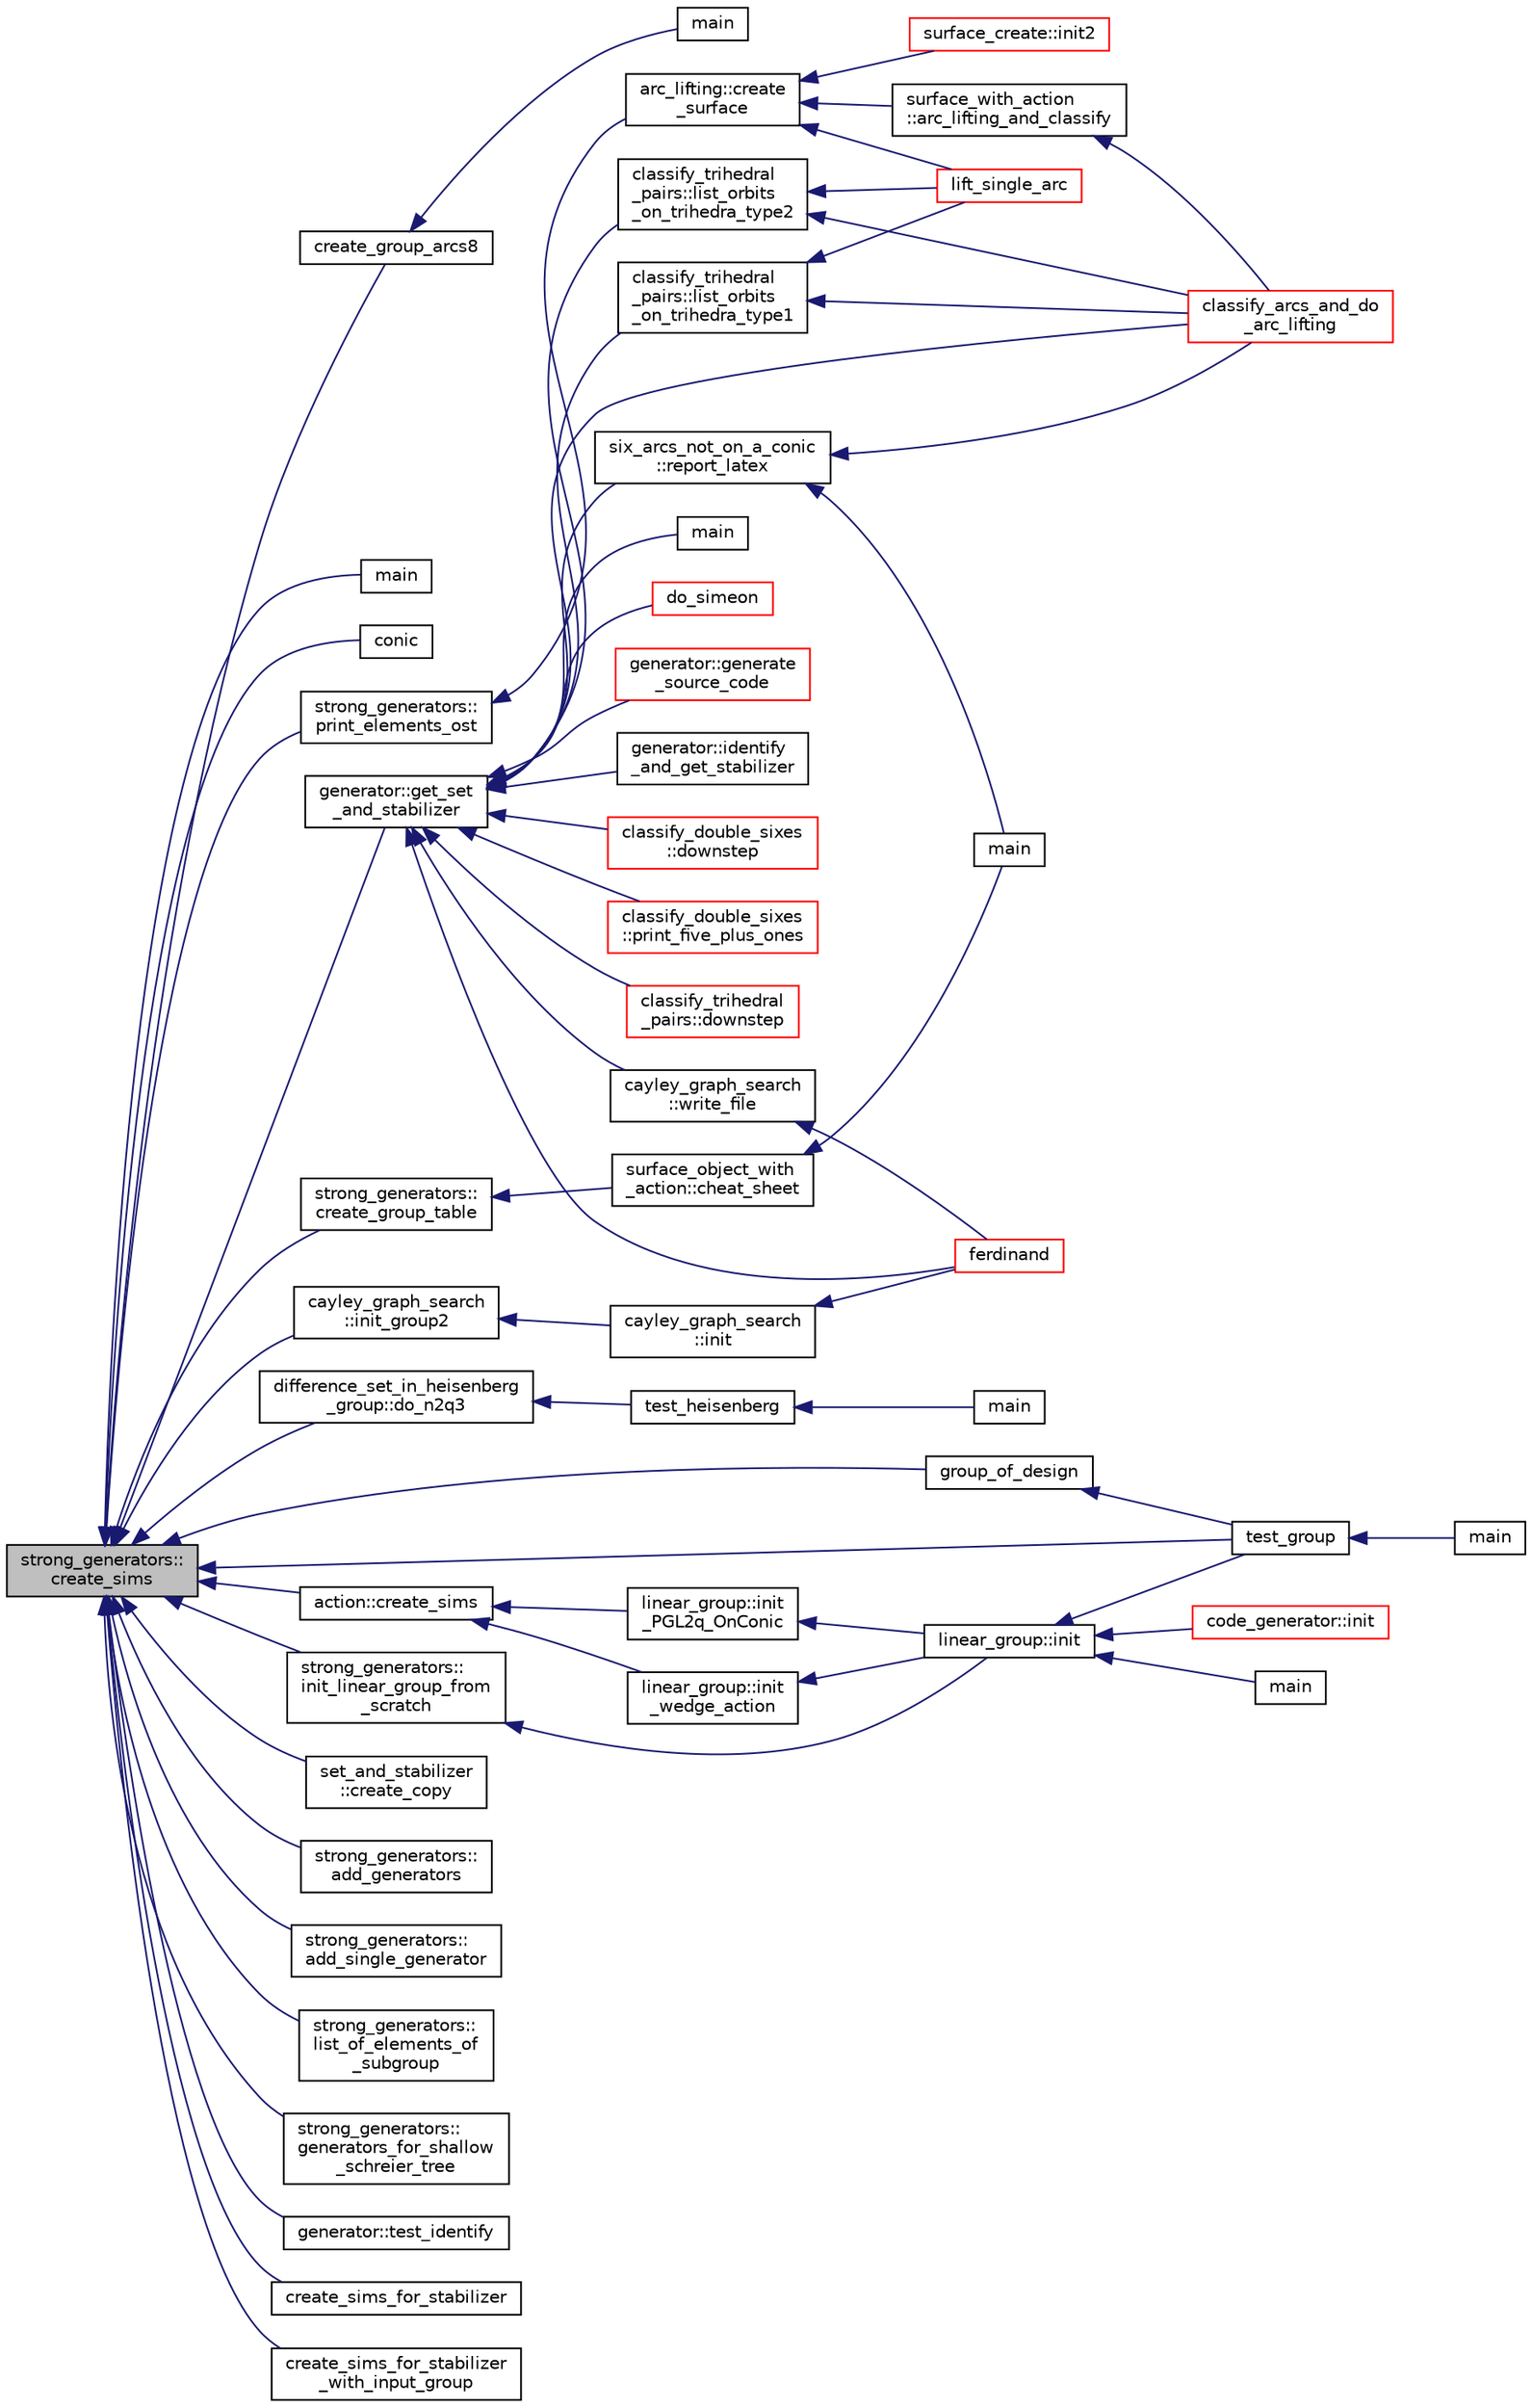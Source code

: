 digraph "strong_generators::create_sims"
{
  edge [fontname="Helvetica",fontsize="10",labelfontname="Helvetica",labelfontsize="10"];
  node [fontname="Helvetica",fontsize="10",shape=record];
  rankdir="LR";
  Node379 [label="strong_generators::\lcreate_sims",height=0.2,width=0.4,color="black", fillcolor="grey75", style="filled", fontcolor="black"];
  Node379 -> Node380 [dir="back",color="midnightblue",fontsize="10",style="solid",fontname="Helvetica"];
  Node380 [label="create_group_arcs8",height=0.2,width=0.4,color="black", fillcolor="white", style="filled",URL="$d1/d9e/create__group_8_c.html#a9928eebe07667a19d9ac9409e0c9702c"];
  Node380 -> Node381 [dir="back",color="midnightblue",fontsize="10",style="solid",fontname="Helvetica"];
  Node381 [label="main",height=0.2,width=0.4,color="black", fillcolor="white", style="filled",URL="$d1/d9e/create__group_8_c.html#a217dbf8b442f20279ea00b898af96f52"];
  Node379 -> Node382 [dir="back",color="midnightblue",fontsize="10",style="solid",fontname="Helvetica"];
  Node382 [label="main",height=0.2,width=0.4,color="black", fillcolor="white", style="filled",URL="$db/d67/test__hyperoval_8_c.html#a3c04138a5bfe5d72780bb7e82a18e627"];
  Node379 -> Node383 [dir="back",color="midnightblue",fontsize="10",style="solid",fontname="Helvetica"];
  Node383 [label="conic",height=0.2,width=0.4,color="black", fillcolor="white", style="filled",URL="$d4/de8/conic_8_c.html#a96def9474b981a9d5831a9b48d85d652"];
  Node379 -> Node384 [dir="back",color="midnightblue",fontsize="10",style="solid",fontname="Helvetica"];
  Node384 [label="cayley_graph_search\l::init_group2",height=0.2,width=0.4,color="black", fillcolor="white", style="filled",URL="$de/dae/classcayley__graph__search.html#ac765646a4795740d7ac0a9407bf35f32"];
  Node384 -> Node385 [dir="back",color="midnightblue",fontsize="10",style="solid",fontname="Helvetica"];
  Node385 [label="cayley_graph_search\l::init",height=0.2,width=0.4,color="black", fillcolor="white", style="filled",URL="$de/dae/classcayley__graph__search.html#add9c6434abeaebac4a07bc03cb21672d"];
  Node385 -> Node386 [dir="back",color="midnightblue",fontsize="10",style="solid",fontname="Helvetica"];
  Node386 [label="ferdinand",height=0.2,width=0.4,color="red", fillcolor="white", style="filled",URL="$da/df3/ferdinand_8_c.html#a322b57727d23cf5a0932f11c30ea18d9"];
  Node379 -> Node388 [dir="back",color="midnightblue",fontsize="10",style="solid",fontname="Helvetica"];
  Node388 [label="difference_set_in_heisenberg\l_group::do_n2q3",height=0.2,width=0.4,color="black", fillcolor="white", style="filled",URL="$de/d8a/classdifference__set__in__heisenberg__group.html#aca82ff116dd5d17cfbb311e809b6d023"];
  Node388 -> Node389 [dir="back",color="midnightblue",fontsize="10",style="solid",fontname="Helvetica"];
  Node389 [label="test_heisenberg",height=0.2,width=0.4,color="black", fillcolor="white", style="filled",URL="$d7/db9/tao_8_c.html#a87d0c5c3b1f228ddbc4f326d3b662c24"];
  Node389 -> Node390 [dir="back",color="midnightblue",fontsize="10",style="solid",fontname="Helvetica"];
  Node390 [label="main",height=0.2,width=0.4,color="black", fillcolor="white", style="filled",URL="$d7/db9/tao_8_c.html#a3c04138a5bfe5d72780bb7e82a18e627"];
  Node379 -> Node391 [dir="back",color="midnightblue",fontsize="10",style="solid",fontname="Helvetica"];
  Node391 [label="test_group",height=0.2,width=0.4,color="black", fillcolor="white", style="filled",URL="$d8/d03/analyze__q__designs_8_c.html#ad03444358d0b46e7aa4d88a806b44925"];
  Node391 -> Node392 [dir="back",color="midnightblue",fontsize="10",style="solid",fontname="Helvetica"];
  Node392 [label="main",height=0.2,width=0.4,color="black", fillcolor="white", style="filled",URL="$d8/d03/analyze__q__designs_8_c.html#a217dbf8b442f20279ea00b898af96f52"];
  Node379 -> Node393 [dir="back",color="midnightblue",fontsize="10",style="solid",fontname="Helvetica"];
  Node393 [label="group_of_design",height=0.2,width=0.4,color="black", fillcolor="white", style="filled",URL="$d8/d03/analyze__q__designs_8_c.html#a56bc4112debc1d923d24db2bdc86374a"];
  Node393 -> Node391 [dir="back",color="midnightblue",fontsize="10",style="solid",fontname="Helvetica"];
  Node379 -> Node394 [dir="back",color="midnightblue",fontsize="10",style="solid",fontname="Helvetica"];
  Node394 [label="set_and_stabilizer\l::create_copy",height=0.2,width=0.4,color="black", fillcolor="white", style="filled",URL="$de/df6/classset__and__stabilizer.html#a18a850b9c8a562a79f78a8bed6357acc"];
  Node379 -> Node395 [dir="back",color="midnightblue",fontsize="10",style="solid",fontname="Helvetica"];
  Node395 [label="action::create_sims",height=0.2,width=0.4,color="black", fillcolor="white", style="filled",URL="$d2/d86/classaction.html#aabdb8aa15327fc527589f38d85102914"];
  Node395 -> Node396 [dir="back",color="midnightblue",fontsize="10",style="solid",fontname="Helvetica"];
  Node396 [label="linear_group::init\l_PGL2q_OnConic",height=0.2,width=0.4,color="black", fillcolor="white", style="filled",URL="$df/d5a/classlinear__group.html#a84c4d6e1849da4c6f8f096a1af2a8270"];
  Node396 -> Node397 [dir="back",color="midnightblue",fontsize="10",style="solid",fontname="Helvetica"];
  Node397 [label="linear_group::init",height=0.2,width=0.4,color="black", fillcolor="white", style="filled",URL="$df/d5a/classlinear__group.html#a8119aa9b882192ab422b12614b259f28"];
  Node397 -> Node398 [dir="back",color="midnightblue",fontsize="10",style="solid",fontname="Helvetica"];
  Node398 [label="code_generator::init",height=0.2,width=0.4,color="red", fillcolor="white", style="filled",URL="$db/d37/classcode__generator.html#acfaa1e8badf6f30255203f499b130af8"];
  Node397 -> Node391 [dir="back",color="midnightblue",fontsize="10",style="solid",fontname="Helvetica"];
  Node397 -> Node400 [dir="back",color="midnightblue",fontsize="10",style="solid",fontname="Helvetica"];
  Node400 [label="main",height=0.2,width=0.4,color="black", fillcolor="white", style="filled",URL="$da/dd5/subspace__orbits__main_8_c.html#a217dbf8b442f20279ea00b898af96f52"];
  Node395 -> Node401 [dir="back",color="midnightblue",fontsize="10",style="solid",fontname="Helvetica"];
  Node401 [label="linear_group::init\l_wedge_action",height=0.2,width=0.4,color="black", fillcolor="white", style="filled",URL="$df/d5a/classlinear__group.html#a16a8a2a5fdc535f2263210ca7943119e"];
  Node401 -> Node397 [dir="back",color="midnightblue",fontsize="10",style="solid",fontname="Helvetica"];
  Node379 -> Node402 [dir="back",color="midnightblue",fontsize="10",style="solid",fontname="Helvetica"];
  Node402 [label="strong_generators::\ladd_generators",height=0.2,width=0.4,color="black", fillcolor="white", style="filled",URL="$dc/d09/classstrong__generators.html#a75299be04feeb9809ebc0bc9c809410e"];
  Node379 -> Node403 [dir="back",color="midnightblue",fontsize="10",style="solid",fontname="Helvetica"];
  Node403 [label="strong_generators::\ladd_single_generator",height=0.2,width=0.4,color="black", fillcolor="white", style="filled",URL="$dc/d09/classstrong__generators.html#a962faa508bd0743eca2be812957df7cc"];
  Node379 -> Node404 [dir="back",color="midnightblue",fontsize="10",style="solid",fontname="Helvetica"];
  Node404 [label="strong_generators::\lprint_elements_ost",height=0.2,width=0.4,color="black", fillcolor="white", style="filled",URL="$dc/d09/classstrong__generators.html#a592bfe2b3b7acdca7afa13f0777bef37"];
  Node404 -> Node405 [dir="back",color="midnightblue",fontsize="10",style="solid",fontname="Helvetica"];
  Node405 [label="arc_lifting::create\l_surface",height=0.2,width=0.4,color="black", fillcolor="white", style="filled",URL="$dc/db7/classarc__lifting.html#a2b1fd46281de9ff3fef00fc122d39b2b"];
  Node405 -> Node406 [dir="back",color="midnightblue",fontsize="10",style="solid",fontname="Helvetica"];
  Node406 [label="lift_single_arc",height=0.2,width=0.4,color="red", fillcolor="white", style="filled",URL="$d6/dc3/arc__lifting__main_8_c.html#a0bdc148f70112959722a40cf9758d54b"];
  Node405 -> Node408 [dir="back",color="midnightblue",fontsize="10",style="solid",fontname="Helvetica"];
  Node408 [label="surface_create::init2",height=0.2,width=0.4,color="red", fillcolor="white", style="filled",URL="$de/da4/classsurface__create.html#a0d600640f7dd62d5a6c36443effdab59"];
  Node405 -> Node412 [dir="back",color="midnightblue",fontsize="10",style="solid",fontname="Helvetica"];
  Node412 [label="surface_with_action\l::arc_lifting_and_classify",height=0.2,width=0.4,color="black", fillcolor="white", style="filled",URL="$d8/df9/classsurface__with__action.html#a62a3948f830c59e09ef94937650a07a4"];
  Node412 -> Node413 [dir="back",color="midnightblue",fontsize="10",style="solid",fontname="Helvetica"];
  Node413 [label="classify_arcs_and_do\l_arc_lifting",height=0.2,width=0.4,color="red", fillcolor="white", style="filled",URL="$d6/dc3/arc__lifting__main_8_c.html#afdd7be16f16b8c71e9a72fe5f6a0b59c"];
  Node379 -> Node414 [dir="back",color="midnightblue",fontsize="10",style="solid",fontname="Helvetica"];
  Node414 [label="strong_generators::\lcreate_group_table",height=0.2,width=0.4,color="black", fillcolor="white", style="filled",URL="$dc/d09/classstrong__generators.html#a71a070c14d4a951cbf7de836e5d8d1be"];
  Node414 -> Node415 [dir="back",color="midnightblue",fontsize="10",style="solid",fontname="Helvetica"];
  Node415 [label="surface_object_with\l_action::cheat_sheet",height=0.2,width=0.4,color="black", fillcolor="white", style="filled",URL="$db/d28/classsurface__object__with__action.html#a13371a6bb26f27759adcc0f7292b12d2"];
  Node415 -> Node411 [dir="back",color="midnightblue",fontsize="10",style="solid",fontname="Helvetica"];
  Node411 [label="main",height=0.2,width=0.4,color="black", fillcolor="white", style="filled",URL="$d2/dfa/create__surface__main_8_c.html#a217dbf8b442f20279ea00b898af96f52"];
  Node379 -> Node416 [dir="back",color="midnightblue",fontsize="10",style="solid",fontname="Helvetica"];
  Node416 [label="strong_generators::\llist_of_elements_of\l_subgroup",height=0.2,width=0.4,color="black", fillcolor="white", style="filled",URL="$dc/d09/classstrong__generators.html#a9b584457f4dcbd964a4603ee219cc771"];
  Node379 -> Node417 [dir="back",color="midnightblue",fontsize="10",style="solid",fontname="Helvetica"];
  Node417 [label="strong_generators::\lgenerators_for_shallow\l_schreier_tree",height=0.2,width=0.4,color="black", fillcolor="white", style="filled",URL="$dc/d09/classstrong__generators.html#a5d093b23261ef710325614ad5c497dbc"];
  Node379 -> Node418 [dir="back",color="midnightblue",fontsize="10",style="solid",fontname="Helvetica"];
  Node418 [label="strong_generators::\linit_linear_group_from\l_scratch",height=0.2,width=0.4,color="black", fillcolor="white", style="filled",URL="$dc/d09/classstrong__generators.html#ad47ecfb9c141b65ed6aca34231d5a0d2"];
  Node418 -> Node397 [dir="back",color="midnightblue",fontsize="10",style="solid",fontname="Helvetica"];
  Node379 -> Node419 [dir="back",color="midnightblue",fontsize="10",style="solid",fontname="Helvetica"];
  Node419 [label="generator::get_set\l_and_stabilizer",height=0.2,width=0.4,color="black", fillcolor="white", style="filled",URL="$d7/d73/classgenerator.html#a23116270f27facfd48e4190a84e0ef20"];
  Node419 -> Node386 [dir="back",color="midnightblue",fontsize="10",style="solid",fontname="Helvetica"];
  Node419 -> Node420 [dir="back",color="midnightblue",fontsize="10",style="solid",fontname="Helvetica"];
  Node420 [label="cayley_graph_search\l::write_file",height=0.2,width=0.4,color="black", fillcolor="white", style="filled",URL="$de/dae/classcayley__graph__search.html#a428879782c317f9a4f9524ea5d16072b"];
  Node420 -> Node386 [dir="back",color="midnightblue",fontsize="10",style="solid",fontname="Helvetica"];
  Node419 -> Node421 [dir="back",color="midnightblue",fontsize="10",style="solid",fontname="Helvetica"];
  Node421 [label="main",height=0.2,width=0.4,color="black", fillcolor="white", style="filled",URL="$d9/d5f/example__fano__plane_8_c.html#ae66f6b31b5ad750f1fe042a706a4e3d4"];
  Node419 -> Node422 [dir="back",color="midnightblue",fontsize="10",style="solid",fontname="Helvetica"];
  Node422 [label="do_simeon",height=0.2,width=0.4,color="red", fillcolor="white", style="filled",URL="$d5/d13/simeon_8_c.html#a36cf3f9cb484fa44da7a7dfcbe9385d0"];
  Node419 -> Node413 [dir="back",color="midnightblue",fontsize="10",style="solid",fontname="Helvetica"];
  Node419 -> Node424 [dir="back",color="midnightblue",fontsize="10",style="solid",fontname="Helvetica"];
  Node424 [label="generator::generate\l_source_code",height=0.2,width=0.4,color="red", fillcolor="white", style="filled",URL="$d7/d73/classgenerator.html#a927aa5ef3dbe7bfc7f3415bf005620ed"];
  Node419 -> Node430 [dir="back",color="midnightblue",fontsize="10",style="solid",fontname="Helvetica"];
  Node430 [label="generator::identify\l_and_get_stabilizer",height=0.2,width=0.4,color="black", fillcolor="white", style="filled",URL="$d7/d73/classgenerator.html#a7869a4ccc807a96d18fa5d535e74cf1e"];
  Node419 -> Node431 [dir="back",color="midnightblue",fontsize="10",style="solid",fontname="Helvetica"];
  Node431 [label="classify_double_sixes\l::downstep",height=0.2,width=0.4,color="red", fillcolor="white", style="filled",URL="$dd/d23/classclassify__double__sixes.html#aed4b1460612fe2fd5b4e4611e83b2806"];
  Node419 -> Node434 [dir="back",color="midnightblue",fontsize="10",style="solid",fontname="Helvetica"];
  Node434 [label="classify_double_sixes\l::print_five_plus_ones",height=0.2,width=0.4,color="red", fillcolor="white", style="filled",URL="$dd/d23/classclassify__double__sixes.html#a4211b29d5115343c52fef8a64d46a7c7"];
  Node419 -> Node436 [dir="back",color="midnightblue",fontsize="10",style="solid",fontname="Helvetica"];
  Node436 [label="classify_trihedral\l_pairs::list_orbits\l_on_trihedra_type1",height=0.2,width=0.4,color="black", fillcolor="white", style="filled",URL="$d1/d21/classclassify__trihedral__pairs.html#a5289f00a07639129c5264ba88508ca13"];
  Node436 -> Node406 [dir="back",color="midnightblue",fontsize="10",style="solid",fontname="Helvetica"];
  Node436 -> Node413 [dir="back",color="midnightblue",fontsize="10",style="solid",fontname="Helvetica"];
  Node419 -> Node437 [dir="back",color="midnightblue",fontsize="10",style="solid",fontname="Helvetica"];
  Node437 [label="classify_trihedral\l_pairs::list_orbits\l_on_trihedra_type2",height=0.2,width=0.4,color="black", fillcolor="white", style="filled",URL="$d1/d21/classclassify__trihedral__pairs.html#a98826e788eb4eedfc615144211032633"];
  Node437 -> Node406 [dir="back",color="midnightblue",fontsize="10",style="solid",fontname="Helvetica"];
  Node437 -> Node413 [dir="back",color="midnightblue",fontsize="10",style="solid",fontname="Helvetica"];
  Node419 -> Node438 [dir="back",color="midnightblue",fontsize="10",style="solid",fontname="Helvetica"];
  Node438 [label="classify_trihedral\l_pairs::downstep",height=0.2,width=0.4,color="red", fillcolor="white", style="filled",URL="$d1/d21/classclassify__trihedral__pairs.html#a3fe3880b4f1451c976300cba97be0bbf"];
  Node419 -> Node440 [dir="back",color="midnightblue",fontsize="10",style="solid",fontname="Helvetica"];
  Node440 [label="six_arcs_not_on_a_conic\l::report_latex",height=0.2,width=0.4,color="black", fillcolor="white", style="filled",URL="$d8/de6/classsix__arcs__not__on__a__conic.html#a7382d61449608121f5ef1d4d1c69756c"];
  Node440 -> Node413 [dir="back",color="midnightblue",fontsize="10",style="solid",fontname="Helvetica"];
  Node440 -> Node411 [dir="back",color="midnightblue",fontsize="10",style="solid",fontname="Helvetica"];
  Node379 -> Node441 [dir="back",color="midnightblue",fontsize="10",style="solid",fontname="Helvetica"];
  Node441 [label="generator::test_identify",height=0.2,width=0.4,color="black", fillcolor="white", style="filled",URL="$d7/d73/classgenerator.html#afe1191d7f525d0f1197ffc81c966c632"];
  Node379 -> Node442 [dir="back",color="midnightblue",fontsize="10",style="solid",fontname="Helvetica"];
  Node442 [label="create_sims_for_stabilizer",height=0.2,width=0.4,color="black", fillcolor="white", style="filled",URL="$d0/d76/tl__algebra__and__number__theory_8h.html#af2c67d225072549409be710ac3cd30f8"];
  Node379 -> Node443 [dir="back",color="midnightblue",fontsize="10",style="solid",fontname="Helvetica"];
  Node443 [label="create_sims_for_stabilizer\l_with_input_group",height=0.2,width=0.4,color="black", fillcolor="white", style="filled",URL="$d0/d76/tl__algebra__and__number__theory_8h.html#af5482567a8d6ba5c2fe593bf6f7f9a0f"];
}
